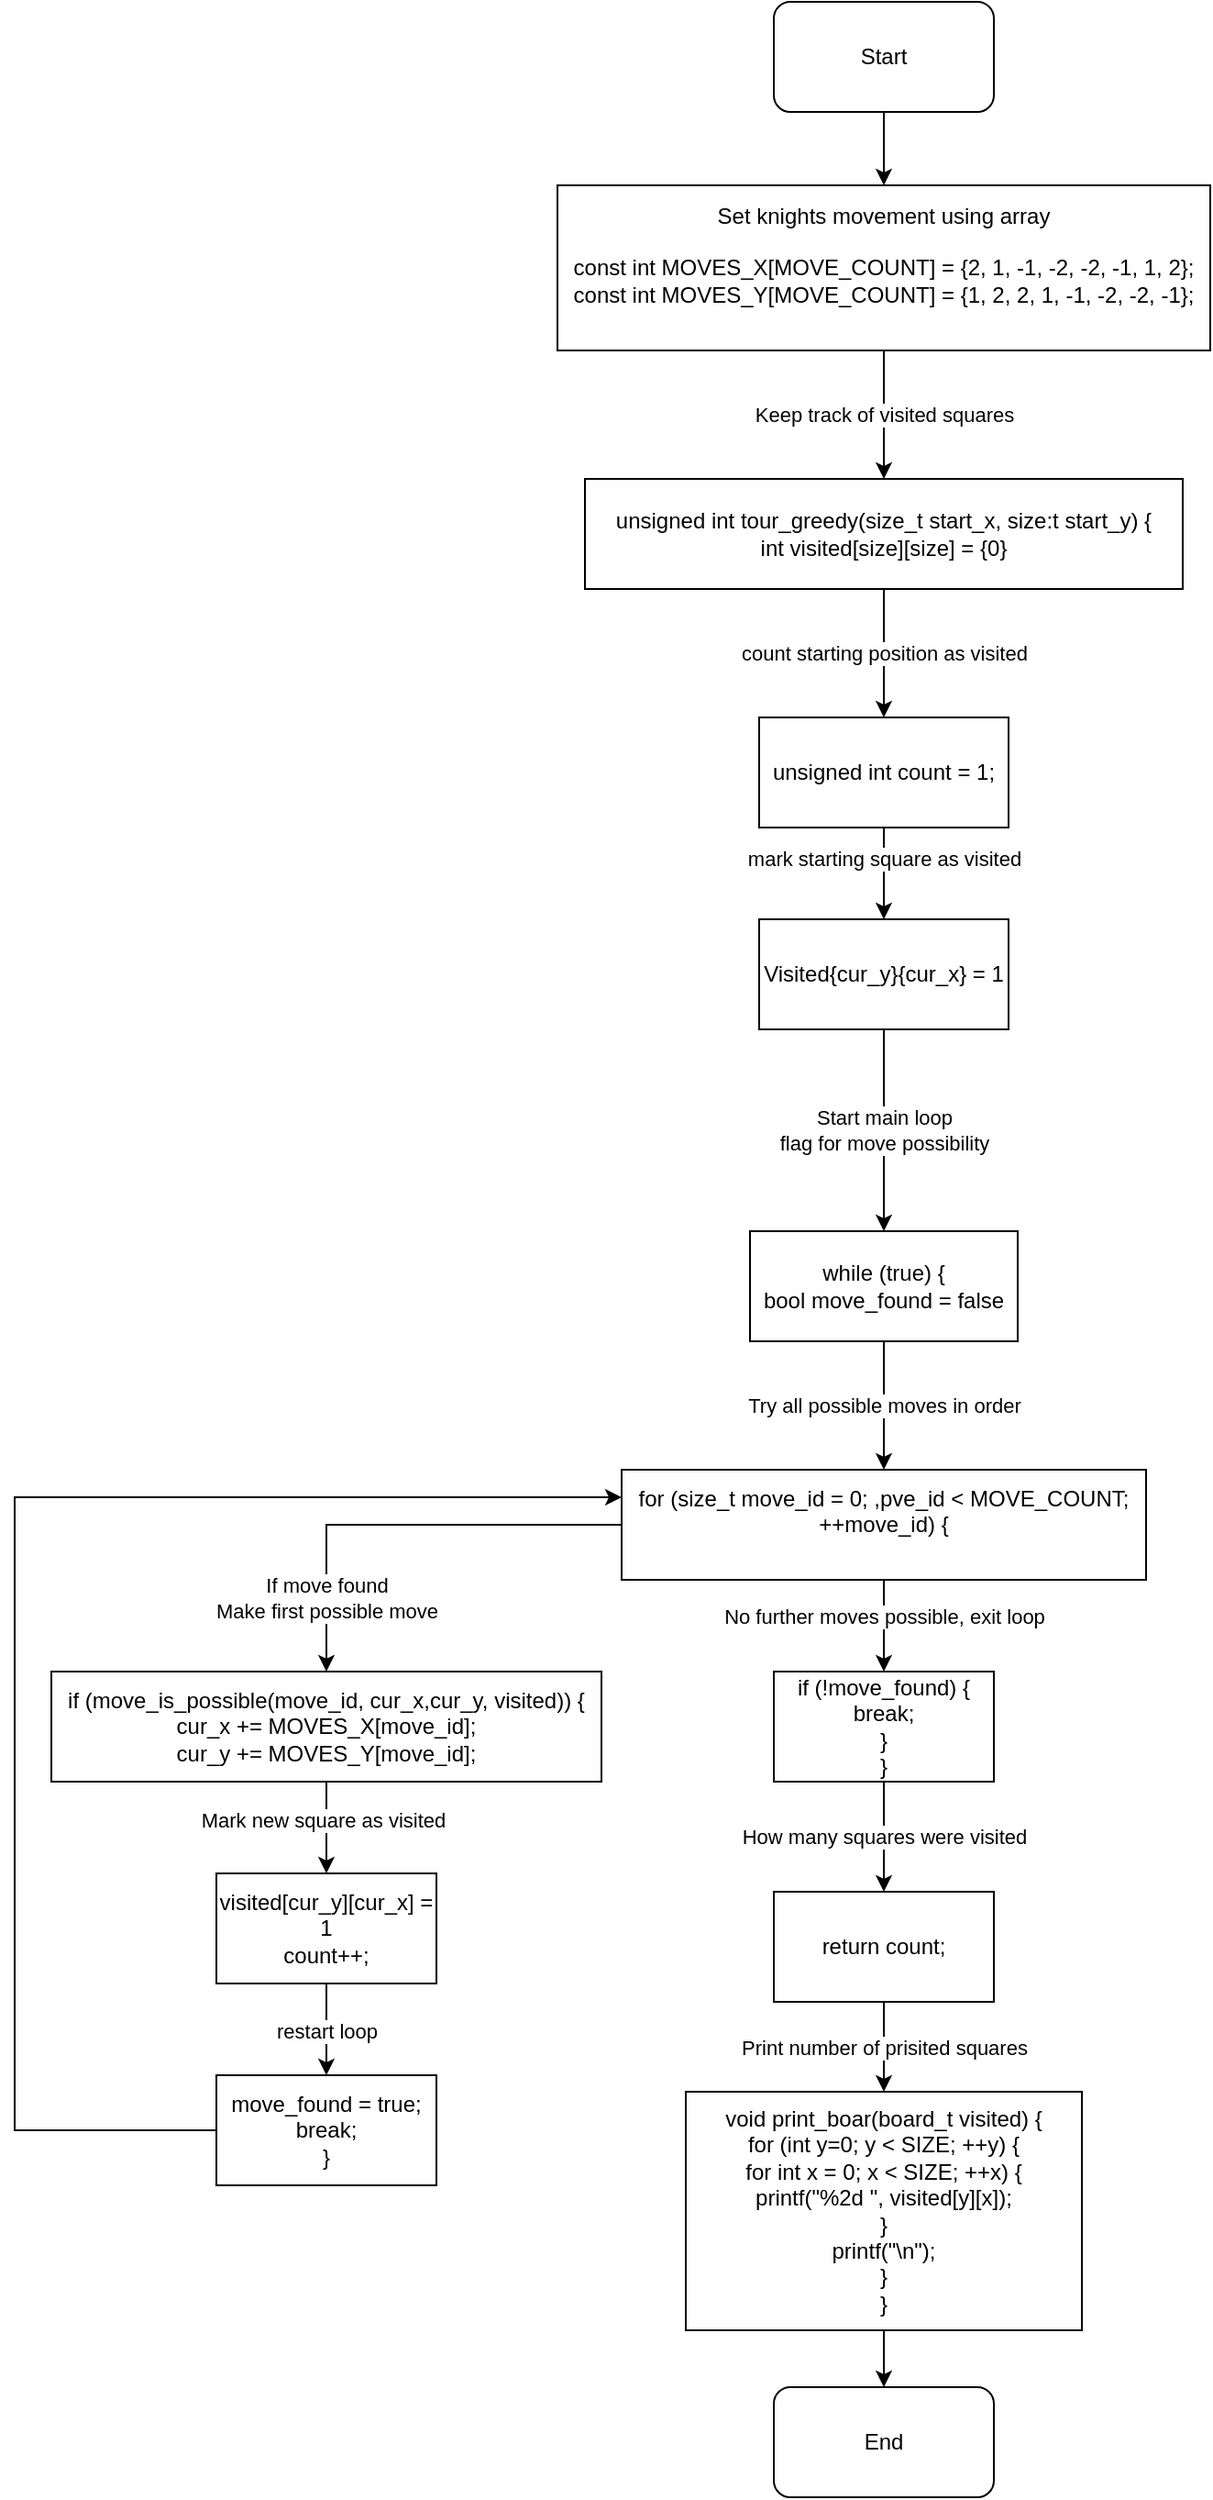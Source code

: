 <mxfile version="28.2.4">
  <diagram name="Side-1" id="R_7WVyQi44Gcu4dqzlaR">
    <mxGraphModel dx="2195" dy="726" grid="1" gridSize="10" guides="1" tooltips="1" connect="1" arrows="1" fold="1" page="1" pageScale="1" pageWidth="827" pageHeight="1169" math="0" shadow="0">
      <root>
        <mxCell id="0" />
        <mxCell id="1" parent="0" />
        <mxCell id="ipQiABhfz1DdEVUP86N6-4" style="edgeStyle=orthogonalEdgeStyle;rounded=0;orthogonalLoop=1;jettySize=auto;html=1;" edge="1" parent="1" source="ipQiABhfz1DdEVUP86N6-2" target="ipQiABhfz1DdEVUP86N6-5">
          <mxGeometry relative="1" as="geometry">
            <mxPoint x="414" y="170" as="targetPoint" />
          </mxGeometry>
        </mxCell>
        <mxCell id="ipQiABhfz1DdEVUP86N6-2" value="Start" style="rounded=1;whiteSpace=wrap;html=1;" vertex="1" parent="1">
          <mxGeometry x="354" y="30" width="120" height="60" as="geometry" />
        </mxCell>
        <mxCell id="ipQiABhfz1DdEVUP86N6-6" value="Keep track of visited squares" style="edgeStyle=orthogonalEdgeStyle;rounded=0;orthogonalLoop=1;jettySize=auto;html=1;" edge="1" parent="1" source="ipQiABhfz1DdEVUP86N6-5" target="ipQiABhfz1DdEVUP86N6-7">
          <mxGeometry relative="1" as="geometry">
            <mxPoint x="414" y="260" as="targetPoint" />
          </mxGeometry>
        </mxCell>
        <mxCell id="ipQiABhfz1DdEVUP86N6-5" value="Set knights movement using array&lt;div&gt;&lt;br&gt;&lt;div&gt;const int MOVES_X[MOVE_COUNT] = {2, 1, -1, -2, -2, -1, 1, 2};&lt;/div&gt;&lt;div&gt;const int MOVES_Y[MOVE_COUNT] = {1, 2, 2, 1, -1, -2, -2, -1};&lt;/div&gt;&lt;div&gt;&lt;br&gt;&lt;/div&gt;&lt;/div&gt;" style="rounded=0;whiteSpace=wrap;html=1;" vertex="1" parent="1">
          <mxGeometry x="236" y="130" width="356" height="90" as="geometry" />
        </mxCell>
        <mxCell id="ipQiABhfz1DdEVUP86N6-8" value="count starting position as visited" style="edgeStyle=orthogonalEdgeStyle;rounded=0;orthogonalLoop=1;jettySize=auto;html=1;" edge="1" parent="1" source="ipQiABhfz1DdEVUP86N6-7" target="ipQiABhfz1DdEVUP86N6-9">
          <mxGeometry relative="1" as="geometry">
            <mxPoint x="414" y="390" as="targetPoint" />
            <mxPoint as="offset" />
          </mxGeometry>
        </mxCell>
        <mxCell id="ipQiABhfz1DdEVUP86N6-7" value="unsigned int tour_greedy(size_t start_x, size:t start_y) {&lt;br&gt;int visited[size][size] = {0}" style="rounded=0;whiteSpace=wrap;html=1;" vertex="1" parent="1">
          <mxGeometry x="251" y="290" width="326" height="60" as="geometry" />
        </mxCell>
        <mxCell id="ipQiABhfz1DdEVUP86N6-10" style="edgeStyle=orthogonalEdgeStyle;rounded=0;orthogonalLoop=1;jettySize=auto;html=1;" edge="1" parent="1" source="ipQiABhfz1DdEVUP86N6-9" target="ipQiABhfz1DdEVUP86N6-11">
          <mxGeometry relative="1" as="geometry">
            <mxPoint x="414" y="530" as="targetPoint" />
          </mxGeometry>
        </mxCell>
        <mxCell id="ipQiABhfz1DdEVUP86N6-12" value="mark starting square as visited" style="edgeLabel;html=1;align=center;verticalAlign=middle;resizable=0;points=[];" vertex="1" connectable="0" parent="ipQiABhfz1DdEVUP86N6-10">
          <mxGeometry x="-0.345" relative="1" as="geometry">
            <mxPoint as="offset" />
          </mxGeometry>
        </mxCell>
        <mxCell id="ipQiABhfz1DdEVUP86N6-9" value="unsigned int count = 1;" style="rounded=0;whiteSpace=wrap;html=1;" vertex="1" parent="1">
          <mxGeometry x="346" y="420" width="136" height="60" as="geometry" />
        </mxCell>
        <mxCell id="ipQiABhfz1DdEVUP86N6-13" value="&lt;div&gt;Start main loop&lt;/div&gt;flag for move possibility" style="edgeStyle=orthogonalEdgeStyle;rounded=0;orthogonalLoop=1;jettySize=auto;html=1;" edge="1" parent="1" source="ipQiABhfz1DdEVUP86N6-11" target="ipQiABhfz1DdEVUP86N6-14">
          <mxGeometry relative="1" as="geometry">
            <mxPoint x="414" y="660" as="targetPoint" />
          </mxGeometry>
        </mxCell>
        <mxCell id="ipQiABhfz1DdEVUP86N6-11" value="Visited{cur_y}{cur_x} = 1" style="rounded=0;whiteSpace=wrap;html=1;" vertex="1" parent="1">
          <mxGeometry x="346" y="530" width="136" height="60" as="geometry" />
        </mxCell>
        <mxCell id="ipQiABhfz1DdEVUP86N6-15" value="Try all possible moves in order" style="edgeStyle=orthogonalEdgeStyle;rounded=0;orthogonalLoop=1;jettySize=auto;html=1;" edge="1" parent="1" source="ipQiABhfz1DdEVUP86N6-14" target="ipQiABhfz1DdEVUP86N6-16">
          <mxGeometry relative="1" as="geometry">
            <mxPoint x="414" y="830" as="targetPoint" />
          </mxGeometry>
        </mxCell>
        <mxCell id="ipQiABhfz1DdEVUP86N6-14" value="while (true) {&lt;br&gt;bool move_found = false" style="rounded=0;whiteSpace=wrap;html=1;" vertex="1" parent="1">
          <mxGeometry x="341" y="700" width="146" height="60" as="geometry" />
        </mxCell>
        <mxCell id="ipQiABhfz1DdEVUP86N6-17" value="If move found&lt;br&gt;Make first possible move" style="edgeStyle=orthogonalEdgeStyle;rounded=0;orthogonalLoop=1;jettySize=auto;html=1;" edge="1" parent="1" source="ipQiABhfz1DdEVUP86N6-16" target="ipQiABhfz1DdEVUP86N6-18">
          <mxGeometry x="0.668" relative="1" as="geometry">
            <mxPoint x="414" y="990" as="targetPoint" />
            <mxPoint as="offset" />
          </mxGeometry>
        </mxCell>
        <mxCell id="ipQiABhfz1DdEVUP86N6-24" style="edgeStyle=orthogonalEdgeStyle;rounded=0;orthogonalLoop=1;jettySize=auto;html=1;" edge="1" parent="1" source="ipQiABhfz1DdEVUP86N6-16" target="ipQiABhfz1DdEVUP86N6-25">
          <mxGeometry relative="1" as="geometry">
            <mxPoint x="680" y="920" as="targetPoint" />
          </mxGeometry>
        </mxCell>
        <mxCell id="ipQiABhfz1DdEVUP86N6-26" value="No further moves possible, exit loop" style="edgeLabel;html=1;align=center;verticalAlign=middle;resizable=0;points=[];" vertex="1" connectable="0" parent="ipQiABhfz1DdEVUP86N6-24">
          <mxGeometry x="0.462" y="-2" relative="1" as="geometry">
            <mxPoint x="2" y="-17" as="offset" />
          </mxGeometry>
        </mxCell>
        <mxCell id="ipQiABhfz1DdEVUP86N6-16" value="for (size_t move_id = 0; ,pve_id &amp;lt; MOVE_COUNT; ++move_id) {&lt;br&gt;&lt;div&gt;&lt;br&gt;&lt;/div&gt;" style="rounded=0;whiteSpace=wrap;html=1;" vertex="1" parent="1">
          <mxGeometry x="271" y="830" width="286" height="60" as="geometry" />
        </mxCell>
        <mxCell id="ipQiABhfz1DdEVUP86N6-19" style="edgeStyle=orthogonalEdgeStyle;rounded=0;orthogonalLoop=1;jettySize=auto;html=1;" edge="1" parent="1" source="ipQiABhfz1DdEVUP86N6-18" target="ipQiABhfz1DdEVUP86N6-20">
          <mxGeometry relative="1" as="geometry">
            <mxPoint x="148" y="1060" as="targetPoint" />
          </mxGeometry>
        </mxCell>
        <mxCell id="ipQiABhfz1DdEVUP86N6-21" value="Mark new square as visited" style="edgeLabel;html=1;align=center;verticalAlign=middle;resizable=0;points=[];" vertex="1" connectable="0" parent="ipQiABhfz1DdEVUP86N6-19">
          <mxGeometry x="-0.153" y="-2" relative="1" as="geometry">
            <mxPoint as="offset" />
          </mxGeometry>
        </mxCell>
        <mxCell id="ipQiABhfz1DdEVUP86N6-18" value="if (move_is_possible(move_id, cur_x,cur_y, visited)) {&lt;br&gt;cur_x += MOVES_X[move_id];&lt;br&gt;cur_y += MOVES_Y[move_id];" style="rounded=0;whiteSpace=wrap;html=1;" vertex="1" parent="1">
          <mxGeometry x="-40" y="940" width="300" height="60" as="geometry" />
        </mxCell>
        <mxCell id="ipQiABhfz1DdEVUP86N6-27" value="restart loop" style="edgeStyle=orthogonalEdgeStyle;rounded=0;orthogonalLoop=1;jettySize=auto;html=1;" edge="1" parent="1" source="ipQiABhfz1DdEVUP86N6-20" target="ipQiABhfz1DdEVUP86N6-28">
          <mxGeometry x="0.025" relative="1" as="geometry">
            <mxPoint x="110" y="1160" as="targetPoint" />
            <mxPoint as="offset" />
          </mxGeometry>
        </mxCell>
        <mxCell id="ipQiABhfz1DdEVUP86N6-20" value="visited[cur_y][cur_x] = 1&lt;br&gt;count++;" style="rounded=0;whiteSpace=wrap;html=1;" vertex="1" parent="1">
          <mxGeometry x="50" y="1050" width="120" height="60" as="geometry" />
        </mxCell>
        <mxCell id="ipQiABhfz1DdEVUP86N6-30" value="How many squares were visited" style="edgeStyle=orthogonalEdgeStyle;rounded=0;orthogonalLoop=1;jettySize=auto;html=1;" edge="1" parent="1" source="ipQiABhfz1DdEVUP86N6-25" target="ipQiABhfz1DdEVUP86N6-31">
          <mxGeometry relative="1" as="geometry">
            <mxPoint x="414" y="1050" as="targetPoint" />
          </mxGeometry>
        </mxCell>
        <mxCell id="ipQiABhfz1DdEVUP86N6-25" value="if (!move_found) {&lt;br&gt;break;&lt;br&gt;}&lt;br&gt;}" style="rounded=0;whiteSpace=wrap;html=1;" vertex="1" parent="1">
          <mxGeometry x="354" y="940" width="120" height="60" as="geometry" />
        </mxCell>
        <mxCell id="ipQiABhfz1DdEVUP86N6-29" style="edgeStyle=orthogonalEdgeStyle;rounded=0;orthogonalLoop=1;jettySize=auto;html=1;entryX=0;entryY=0.25;entryDx=0;entryDy=0;" edge="1" parent="1" source="ipQiABhfz1DdEVUP86N6-28" target="ipQiABhfz1DdEVUP86N6-16">
          <mxGeometry relative="1" as="geometry">
            <Array as="points">
              <mxPoint x="-60" y="1190" />
              <mxPoint x="-60" y="845" />
            </Array>
          </mxGeometry>
        </mxCell>
        <mxCell id="ipQiABhfz1DdEVUP86N6-28" value="move_found = true;&lt;br&gt;break;&lt;br&gt;}" style="rounded=0;whiteSpace=wrap;html=1;" vertex="1" parent="1">
          <mxGeometry x="50" y="1160" width="120" height="60" as="geometry" />
        </mxCell>
        <mxCell id="ipQiABhfz1DdEVUP86N6-33" value="Print number of prisited squares" style="edgeStyle=orthogonalEdgeStyle;rounded=0;orthogonalLoop=1;jettySize=auto;html=1;" edge="1" parent="1" source="ipQiABhfz1DdEVUP86N6-31" target="ipQiABhfz1DdEVUP86N6-34">
          <mxGeometry relative="1" as="geometry">
            <mxPoint x="414" y="1170" as="targetPoint" />
          </mxGeometry>
        </mxCell>
        <mxCell id="ipQiABhfz1DdEVUP86N6-31" value="return count;" style="rounded=0;whiteSpace=wrap;html=1;" vertex="1" parent="1">
          <mxGeometry x="354" y="1060" width="120" height="60" as="geometry" />
        </mxCell>
        <mxCell id="ipQiABhfz1DdEVUP86N6-36" style="edgeStyle=orthogonalEdgeStyle;rounded=0;orthogonalLoop=1;jettySize=auto;html=1;" edge="1" parent="1" source="ipQiABhfz1DdEVUP86N6-34" target="ipQiABhfz1DdEVUP86N6-37">
          <mxGeometry relative="1" as="geometry">
            <mxPoint x="414" y="1360" as="targetPoint" />
          </mxGeometry>
        </mxCell>
        <mxCell id="ipQiABhfz1DdEVUP86N6-34" value="void print_boar(board_t visited) {&lt;br&gt;for (int y=0; y &amp;lt; SIZE; ++y) {&lt;br&gt;for int x = 0; x &amp;lt; SIZE; ++x) {&lt;br&gt;printf(&quot;%2d &quot;, visited[y][x]);&lt;br&gt;}&lt;br&gt;printf(&quot;\n&quot;);&lt;br&gt;}&lt;br&gt;}" style="rounded=0;whiteSpace=wrap;html=1;" vertex="1" parent="1">
          <mxGeometry x="306" y="1169" width="216" height="130" as="geometry" />
        </mxCell>
        <mxCell id="ipQiABhfz1DdEVUP86N6-37" value="End" style="rounded=1;whiteSpace=wrap;html=1;" vertex="1" parent="1">
          <mxGeometry x="354" y="1330" width="120" height="60" as="geometry" />
        </mxCell>
      </root>
    </mxGraphModel>
  </diagram>
</mxfile>
